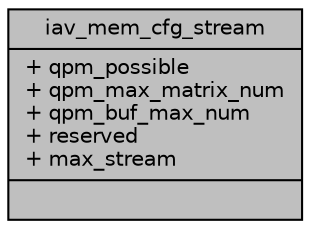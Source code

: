 digraph "iav_mem_cfg_stream"
{
 // INTERACTIVE_SVG=YES
 // LATEX_PDF_SIZE
  bgcolor="transparent";
  edge [fontname="Helvetica",fontsize="10",labelfontname="Helvetica",labelfontsize="10"];
  node [fontname="Helvetica",fontsize="10",shape=record];
  Node1 [label="{iav_mem_cfg_stream\n|+ qpm_possible\l+ qpm_max_matrix_num\l+ qpm_buf_max_num\l+ reserved\l+ max_stream\l|}",height=0.2,width=0.4,color="black", fillcolor="grey75", style="filled", fontcolor="black",tooltip=" "];
}
